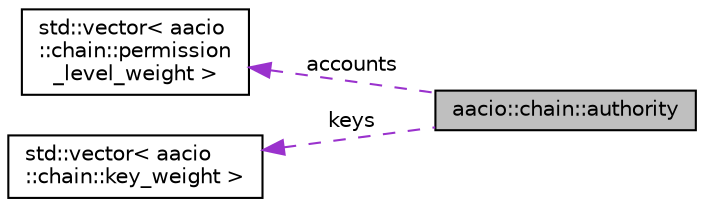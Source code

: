 digraph "aacio::chain::authority"
{
  edge [fontname="Helvetica",fontsize="10",labelfontname="Helvetica",labelfontsize="10"];
  node [fontname="Helvetica",fontsize="10",shape=record];
  rankdir="LR";
  Node1 [label="aacio::chain::authority",height=0.2,width=0.4,color="black", fillcolor="grey75", style="filled", fontcolor="black"];
  Node2 -> Node1 [dir="back",color="darkorchid3",fontsize="10",style="dashed",label=" accounts" ];
  Node2 [label="std::vector\< aacio\l::chain::permission\l_level_weight \>",height=0.2,width=0.4,color="black", fillcolor="white", style="filled",URL="$classstd_1_1vector.html"];
  Node3 -> Node1 [dir="back",color="darkorchid3",fontsize="10",style="dashed",label=" keys" ];
  Node3 [label="std::vector\< aacio\l::chain::key_weight \>",height=0.2,width=0.4,color="black", fillcolor="white", style="filled",URL="$classstd_1_1vector.html"];
}
